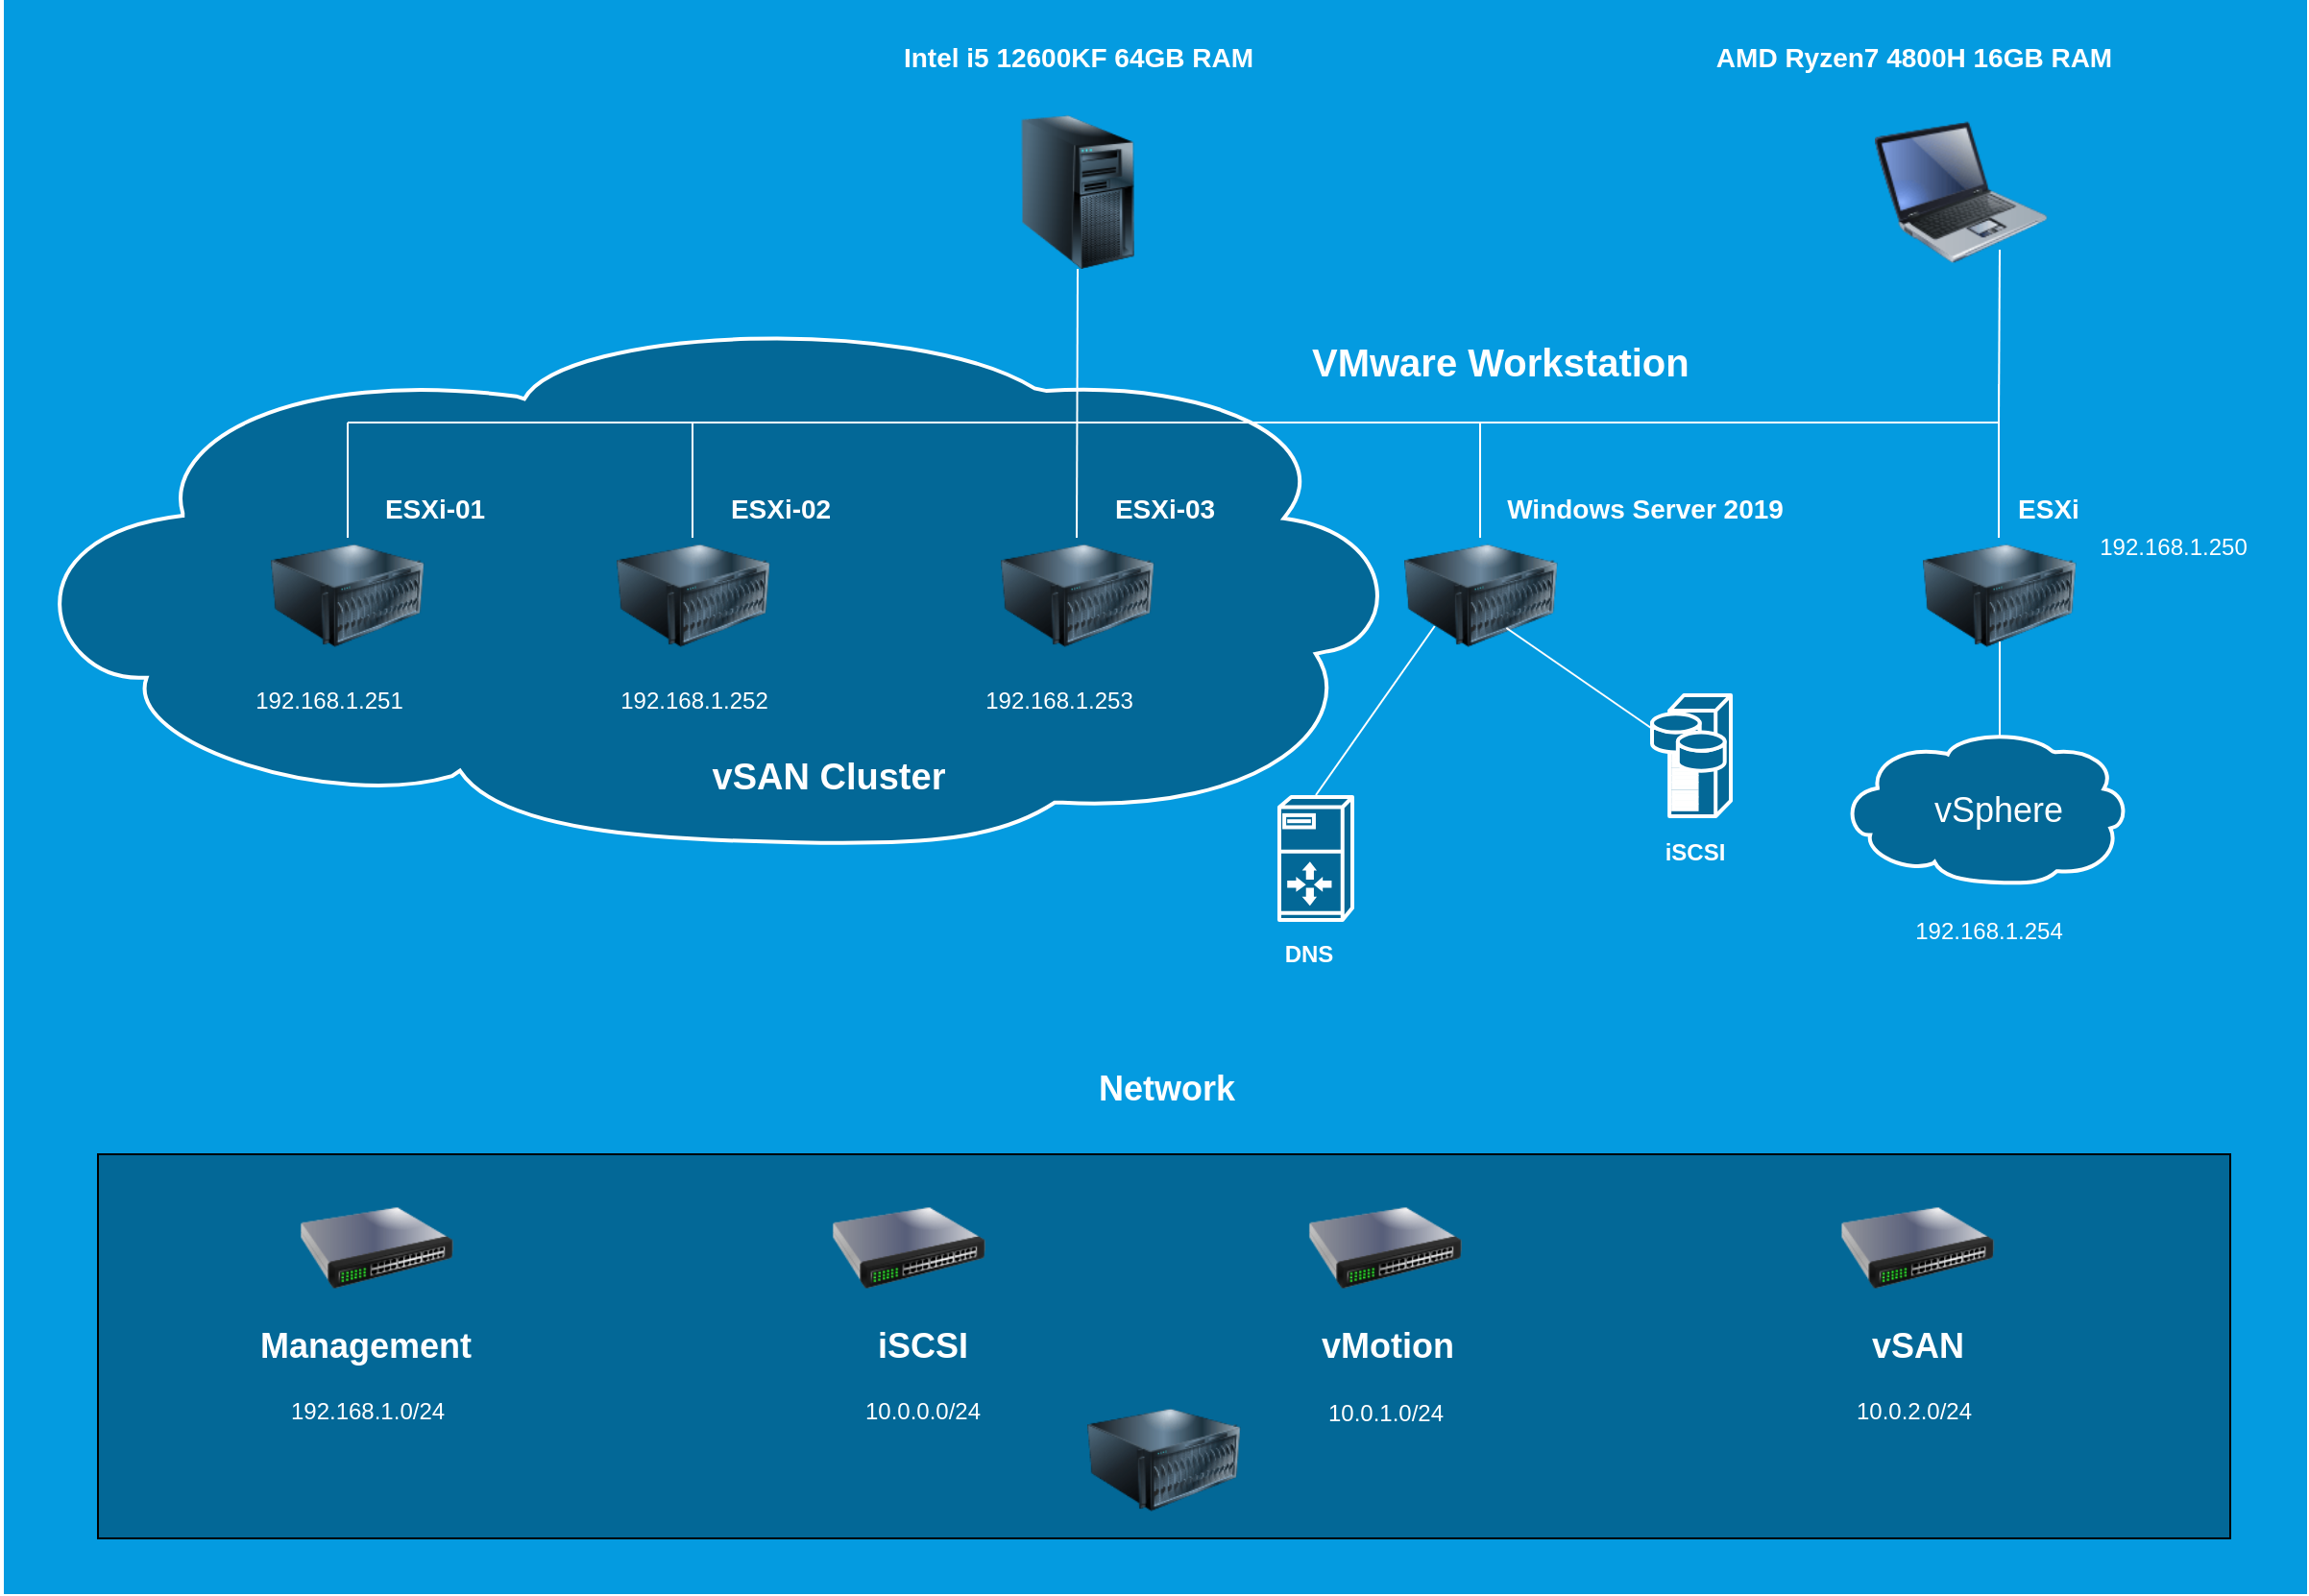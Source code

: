 <mxfile version="20.4.0" type="google"><diagram name="Page-1" id="55a83fd1-7818-8e21-69c5-c3457e3827bb"><mxGraphModel grid="1" page="1" gridSize="10" guides="1" tooltips="1" connect="1" arrows="1" fold="1" pageScale="1" pageWidth="1100" pageHeight="850" background="none" math="0" shadow="0"><root><mxCell id="0"/><mxCell id="1" parent="0"/><mxCell id="RrAlah2kebT5NiJxR4lU-110" value="" style="rounded=0;whiteSpace=wrap;html=1;labelBackgroundColor=none;fontSize=20;fontColor=#FFFFFF;fillColor=none;gradientColor=none;strokeColor=#036897;" vertex="1" parent="1"><mxGeometry x="594.5" y="721" width="120" height="60" as="geometry"/></mxCell><mxCell id="RrAlah2kebT5NiJxR4lU-75" value="" style="rounded=0;whiteSpace=wrap;html=1;fontSize=14;fontColor=#FFFFFF;fillColor=#049BE0;gradientColor=none;strokeColor=none;" vertex="1" parent="1"><mxGeometry x="-79" width="1199" height="830" as="geometry"/></mxCell><mxCell id="RrAlah2kebT5NiJxR4lU-73" value="" style="shape=mxgraph.cisco.storage.cloud;sketch=0;html=1;pointerEvents=1;dashed=0;fillColor=#036897;strokeColor=#ffffff;strokeWidth=2;verticalLabelPosition=bottom;verticalAlign=top;align=center;outlineConnect=0;" vertex="1" parent="1"><mxGeometry x="-80" y="163.48" width="730" height="276.52" as="geometry"/></mxCell><mxCell id="RrAlah2kebT5NiJxR4lU-71" value="" style="shape=mxgraph.cisco.storage.cloud;sketch=0;html=1;pointerEvents=1;dashed=0;fillColor=#036897;strokeColor=#ffffff;strokeWidth=2;verticalLabelPosition=bottom;verticalAlign=top;align=center;outlineConnect=0;" vertex="1" parent="1"><mxGeometry x="877.1" y="380" width="150" height="80" as="geometry"/></mxCell><mxCell id="RrAlah2kebT5NiJxR4lU-10" value="" style="image;html=1;image=img/lib/clip_art/computers/Server_128x128.png" vertex="1" parent="1"><mxGeometry x="60" y="270" width="80" height="80" as="geometry"/></mxCell><mxCell id="RrAlah2kebT5NiJxR4lU-11" value="" style="image;html=1;image=img/lib/clip_art/computers/Server_Tower_128x128.png" vertex="1" parent="1"><mxGeometry x="440" y="60" width="80" height="80" as="geometry"/></mxCell><mxCell id="RrAlah2kebT5NiJxR4lU-13" value="" style="image;html=1;image=img/lib/clip_art/computers/Server_128x128.png" vertex="1" parent="1"><mxGeometry x="240" y="270" width="80" height="80" as="geometry"/></mxCell><mxCell id="RrAlah2kebT5NiJxR4lU-14" value="" style="image;html=1;image=img/lib/clip_art/computers/Server_128x128.png" vertex="1" parent="1"><mxGeometry x="440" y="270" width="80" height="80" as="geometry"/></mxCell><mxCell id="RrAlah2kebT5NiJxR4lU-15" value="" style="image;html=1;image=img/lib/clip_art/computers/Server_128x128.png" vertex="1" parent="1"><mxGeometry x="650" y="270" width="80" height="80" as="geometry"/></mxCell><mxCell id="RrAlah2kebT5NiJxR4lU-17" value="" style="image;html=1;image=img/lib/clip_art/computers/Laptop_128x128.png" vertex="1" parent="1"><mxGeometry x="895" y="60" width="90" height="80" as="geometry"/></mxCell><mxCell id="RrAlah2kebT5NiJxR4lU-18" value="" style="image;html=1;image=img/lib/clip_art/computers/Server_128x128.png" vertex="1" parent="1"><mxGeometry x="920" y="270" width="80" height="80" as="geometry"/></mxCell><mxCell id="RrAlah2kebT5NiJxR4lU-20" value="" style="endArrow=none;html=1;rounded=0;strokeColor=#FFFFFF;" edge="1" parent="1"><mxGeometry width="50" height="50" relative="1" as="geometry"><mxPoint x="100" y="220" as="sourcePoint"/><mxPoint x="960" y="220" as="targetPoint"/></mxGeometry></mxCell><mxCell id="RrAlah2kebT5NiJxR4lU-21" value="" style="endArrow=none;html=1;rounded=0;strokeColor=#FFFFFF;" edge="1" parent="1"><mxGeometry width="50" height="50" relative="1" as="geometry"><mxPoint x="100" y="280" as="sourcePoint"/><mxPoint x="100" y="220" as="targetPoint"/></mxGeometry></mxCell><mxCell id="RrAlah2kebT5NiJxR4lU-22" value="" style="endArrow=none;html=1;rounded=0;strokeColor=#FFFFFF;" edge="1" parent="1"><mxGeometry width="50" height="50" relative="1" as="geometry"><mxPoint x="279.5" y="280" as="sourcePoint"/><mxPoint x="279.5" y="220" as="targetPoint"/></mxGeometry></mxCell><mxCell id="RrAlah2kebT5NiJxR4lU-23" value="" style="endArrow=none;html=1;rounded=0;entryX=0.5;entryY=1;entryDx=0;entryDy=0;strokeColor=#FFFFFF;" edge="1" parent="1" target="RrAlah2kebT5NiJxR4lU-11"><mxGeometry width="50" height="50" relative="1" as="geometry"><mxPoint x="479.5" y="280" as="sourcePoint"/><mxPoint x="479.5" y="220" as="targetPoint"/><Array as="points"/></mxGeometry></mxCell><mxCell id="RrAlah2kebT5NiJxR4lU-24" value="" style="endArrow=none;html=1;rounded=0;strokeColor=#FFFFFF;" edge="1" parent="1"><mxGeometry width="50" height="50" relative="1" as="geometry"><mxPoint x="689.5" y="280" as="sourcePoint"/><mxPoint x="689.5" y="220" as="targetPoint"/></mxGeometry></mxCell><mxCell id="RrAlah2kebT5NiJxR4lU-26" value="" style="endArrow=none;html=1;rounded=0;strokeColor=#FFFFFF;" edge="1" parent="1"><mxGeometry width="50" height="50" relative="1" as="geometry"><mxPoint x="959.5" y="220" as="sourcePoint"/><mxPoint x="960" y="130" as="targetPoint"/></mxGeometry></mxCell><mxCell id="RrAlah2kebT5NiJxR4lU-28" value="" style="endArrow=none;html=1;rounded=0;strokeColor=#FFFFFF;" edge="1" parent="1"><mxGeometry width="50" height="50" relative="1" as="geometry"><mxPoint x="959.5" y="280" as="sourcePoint"/><mxPoint x="959.5" y="200" as="targetPoint"/></mxGeometry></mxCell><mxCell id="RrAlah2kebT5NiJxR4lU-32" value="Intel i5 12600KF 64GB RAM" style="text;html=1;resizable=0;autosize=1;align=center;verticalAlign=middle;points=[];fillColor=none;strokeColor=none;rounded=0;fontSize=14;fontStyle=1;fontColor=#FFFFFF;" vertex="1" parent="1"><mxGeometry x="375" y="15" width="210" height="30" as="geometry"/></mxCell><mxCell id="RrAlah2kebT5NiJxR4lU-33" value="ESXi-01" style="text;html=1;resizable=0;autosize=1;align=center;verticalAlign=middle;points=[];fillColor=none;strokeColor=none;rounded=0;fontStyle=1;fontColor=#FFFFFF;fontSize=14;" vertex="1" parent="1"><mxGeometry x="105" y="250" width="80" height="30" as="geometry"/></mxCell><mxCell id="RrAlah2kebT5NiJxR4lU-35" value="ESXi-02" style="text;html=1;resizable=0;autosize=1;align=center;verticalAlign=middle;points=[];fillColor=none;strokeColor=none;rounded=0;fontColor=#FFFFFF;fontStyle=1;fontSize=14;" vertex="1" parent="1"><mxGeometry x="285" y="250" width="80" height="30" as="geometry"/></mxCell><mxCell id="RrAlah2kebT5NiJxR4lU-36" value="ESXi-03" style="text;html=1;resizable=0;autosize=1;align=center;verticalAlign=middle;points=[];fillColor=none;strokeColor=none;rounded=0;fontColor=#FFFFFF;fontStyle=1;fontSize=14;" vertex="1" parent="1"><mxGeometry x="485" y="250" width="80" height="30" as="geometry"/></mxCell><mxCell id="RrAlah2kebT5NiJxR4lU-37" value="Windows Server 2019" style="text;html=1;resizable=0;autosize=1;align=center;verticalAlign=middle;points=[];fillColor=none;strokeColor=none;rounded=0;fontSize=14;fontStyle=1;fontColor=#FFFFFF;" vertex="1" parent="1"><mxGeometry x="690" y="250" width="170" height="30" as="geometry"/></mxCell><mxCell id="RrAlah2kebT5NiJxR4lU-38" value="vSphere" style="text;html=1;resizable=0;autosize=1;align=center;verticalAlign=middle;points=[];fillColor=none;strokeColor=none;rounded=0;fontColor=#FFFFFF;fontSize=18;" vertex="1" parent="1"><mxGeometry x="914" y="402" width="90" height="40" as="geometry"/></mxCell><mxCell id="RrAlah2kebT5NiJxR4lU-39" value="AMD Ryzen7 4800H 16GB RAM" style="text;html=1;resizable=0;autosize=1;align=center;verticalAlign=middle;points=[];fillColor=none;strokeColor=none;rounded=0;fontSize=14;fontColor=#FFFFFF;fontStyle=1" vertex="1" parent="1"><mxGeometry x="800" y="15" width="230" height="30" as="geometry"/></mxCell><mxCell id="RrAlah2kebT5NiJxR4lU-40" value="" style="shape=mxgraph.cisco.servers.storage_server;sketch=0;html=1;pointerEvents=1;dashed=0;fillColor=#036897;strokeColor=#ffffff;strokeWidth=2;verticalLabelPosition=bottom;verticalAlign=top;align=center;outlineConnect=0;" vertex="1" parent="1"><mxGeometry x="779.01" y="362" width="40.99" height="63" as="geometry"/></mxCell><mxCell id="RrAlah2kebT5NiJxR4lU-41" value="" style="shape=mxgraph.cisco.servers.server_with_router;sketch=0;html=1;pointerEvents=1;dashed=0;fillColor=#036897;strokeColor=#ffffff;strokeWidth=2;verticalLabelPosition=bottom;verticalAlign=top;align=center;outlineConnect=0;" vertex="1" parent="1"><mxGeometry x="585" y="415" width="38" height="64" as="geometry"/></mxCell><mxCell id="RrAlah2kebT5NiJxR4lU-53" value="" style="endArrow=none;html=1;rounded=0;strokeColor=#FFFFFF;" edge="1" parent="1" target="RrAlah2kebT5NiJxR4lU-40"><mxGeometry width="50" height="50" relative="1" as="geometry"><mxPoint x="703.201" y="327" as="sourcePoint"/><mxPoint x="739.505" y="437" as="targetPoint"/></mxGeometry></mxCell><mxCell id="RrAlah2kebT5NiJxR4lU-54" value="DNS" style="text;html=1;resizable=0;autosize=1;align=center;verticalAlign=middle;points=[];fillColor=none;strokeColor=none;rounded=0;fontColor=#FFFFFF;fontStyle=1" vertex="1" parent="1"><mxGeometry x="575" y="482" width="50" height="30" as="geometry"/></mxCell><mxCell id="RrAlah2kebT5NiJxR4lU-55" value="iSCSI" style="text;html=1;resizable=0;autosize=1;align=center;verticalAlign=middle;points=[];fillColor=none;strokeColor=none;rounded=0;fontColor=#FFFFFF;fontStyle=1" vertex="1" parent="1"><mxGeometry x="775.51" y="429" width="50" height="30" as="geometry"/></mxCell><mxCell id="RrAlah2kebT5NiJxR4lU-56" value="192.168.1.251" style="text;html=1;resizable=0;autosize=1;align=center;verticalAlign=middle;points=[];fillColor=none;strokeColor=none;rounded=0;fontColor=#FFFFFF;" vertex="1" parent="1"><mxGeometry x="40" y="350" width="100" height="30" as="geometry"/></mxCell><mxCell id="RrAlah2kebT5NiJxR4lU-58" value="192.168.1.252" style="text;html=1;resizable=0;autosize=1;align=center;verticalAlign=middle;points=[];fillColor=none;strokeColor=none;rounded=0;fontColor=#FFFFFF;" vertex="1" parent="1"><mxGeometry x="230" y="350" width="100" height="30" as="geometry"/></mxCell><mxCell id="RrAlah2kebT5NiJxR4lU-59" value="192.168.1.253" style="text;html=1;resizable=0;autosize=1;align=center;verticalAlign=middle;points=[];fillColor=none;strokeColor=none;rounded=0;fontColor=#FFFFFF;" vertex="1" parent="1"><mxGeometry x="420" y="350" width="100" height="30" as="geometry"/></mxCell><mxCell id="RrAlah2kebT5NiJxR4lU-60" value="192.168.1.250" style="text;html=1;resizable=0;autosize=1;align=center;verticalAlign=middle;points=[];fillColor=none;strokeColor=none;rounded=0;fontColor=#FFFFFF;" vertex="1" parent="1"><mxGeometry x="1000" y="270" width="100" height="30" as="geometry"/></mxCell><mxCell id="RrAlah2kebT5NiJxR4lU-64" value="ESXi" style="text;html=1;resizable=0;autosize=1;align=center;verticalAlign=middle;points=[];fillColor=none;strokeColor=none;rounded=0;fontColor=#FFFFFF;fontSize=14;fontStyle=1" vertex="1" parent="1"><mxGeometry x="955" y="250" width="60" height="30" as="geometry"/></mxCell><mxCell id="RrAlah2kebT5NiJxR4lU-65" value="192.168.1.254" style="text;html=1;resizable=0;autosize=1;align=center;verticalAlign=middle;points=[];fillColor=none;strokeColor=none;rounded=0;fontColor=#FFFFFF;" vertex="1" parent="1"><mxGeometry x="904" y="470" width="100" height="30" as="geometry"/></mxCell><mxCell id="RrAlah2kebT5NiJxR4lU-69" value="" style="endArrow=none;html=1;rounded=0;strokeColor=#FFFFFF;" edge="1" parent="1"><mxGeometry width="50" height="50" relative="1" as="geometry"><mxPoint x="960" y="384" as="sourcePoint"/><mxPoint x="960" y="334" as="targetPoint"/></mxGeometry></mxCell><mxCell id="RrAlah2kebT5NiJxR4lU-74" value="vSAN Cluster" style="text;html=1;resizable=0;autosize=1;align=center;verticalAlign=middle;points=[];fillColor=none;strokeColor=none;rounded=0;fontColor=#FFFFFF;fontSize=19;fontStyle=1" vertex="1" parent="1"><mxGeometry x="280" y="385" width="140" height="40" as="geometry"/></mxCell><mxCell id="RrAlah2kebT5NiJxR4lU-77" value="" style="rounded=0;whiteSpace=wrap;html=1;fontSize=18;fontColor=#FFFFFF;fillColor=#036897;gradientColor=none;" vertex="1" parent="1"><mxGeometry x="-30" y="601" width="1110" height="200" as="geometry"/></mxCell><mxCell id="RrAlah2kebT5NiJxR4lU-78" value="" style="image;html=1;image=img/lib/clip_art/networking/Switch_128x128.png;fontSize=18;fontColor=#FFFFFF;fillColor=#036897;gradientColor=none;" vertex="1" parent="1"><mxGeometry x="352" y="610" width="80" height="80" as="geometry"/></mxCell><mxCell id="RrAlah2kebT5NiJxR4lU-92" value="" style="image;html=1;image=img/lib/clip_art/networking/Switch_128x128.png;fontSize=18;fontColor=#FFFFFF;fillColor=#036897;gradientColor=none;" vertex="1" parent="1"><mxGeometry x="75" y="610" width="80" height="80" as="geometry"/></mxCell><mxCell id="RrAlah2kebT5NiJxR4lU-93" value="" style="image;html=1;image=img/lib/clip_art/networking/Switch_128x128.png;fontSize=18;fontColor=#FFFFFF;fillColor=#036897;gradientColor=none;" vertex="1" parent="1"><mxGeometry x="600" y="610" width="80" height="80" as="geometry"/></mxCell><mxCell id="RrAlah2kebT5NiJxR4lU-94" value="" style="image;html=1;image=img/lib/clip_art/networking/Switch_128x128.png;fontSize=18;fontColor=#FFFFFF;fillColor=#036897;gradientColor=none;" vertex="1" parent="1"><mxGeometry x="877.1" y="610" width="80" height="80" as="geometry"/></mxCell><mxCell id="RrAlah2kebT5NiJxR4lU-95" value="Management" style="text;html=1;resizable=0;autosize=1;align=center;verticalAlign=middle;points=[];fillColor=none;strokeColor=none;rounded=0;fontColor=#FFFFFF;fontSize=18;fontStyle=1" vertex="1" parent="1"><mxGeometry x="44" y="681" width="130" height="40" as="geometry"/></mxCell><mxCell id="RrAlah2kebT5NiJxR4lU-96" value="iSCSI" style="text;html=1;resizable=0;autosize=1;align=center;verticalAlign=middle;points=[];fillColor=none;strokeColor=none;rounded=0;fontColor=#FFFFFF;fontSize=18;fontStyle=1" vertex="1" parent="1"><mxGeometry x="364" y="681" width="70" height="40" as="geometry"/></mxCell><mxCell id="RrAlah2kebT5NiJxR4lU-97" value="vMotion" style="text;html=1;resizable=0;autosize=1;align=center;verticalAlign=middle;points=[];fillColor=none;strokeColor=none;rounded=0;fontColor=#FFFFFF;fontSize=18;fontStyle=1" vertex="1" parent="1"><mxGeometry x="596" y="681" width="90" height="40" as="geometry"/></mxCell><mxCell id="RrAlah2kebT5NiJxR4lU-98" value="vSAN" style="text;html=1;resizable=0;autosize=1;align=center;verticalAlign=middle;points=[];fillColor=none;strokeColor=none;rounded=0;fontColor=#FFFFFF;fontSize=18;fontStyle=1" vertex="1" parent="1"><mxGeometry x="882.1" y="681" width="70" height="40" as="geometry"/></mxCell><mxCell id="RrAlah2kebT5NiJxR4lU-99" value="" style="image;html=1;image=img/lib/clip_art/computers/Server_128x128.png" vertex="1" parent="1"><mxGeometry x="485" y="720" width="80" height="80" as="geometry"/></mxCell><mxCell id="RrAlah2kebT5NiJxR4lU-101" value="192.168.1.0/24" style="text;html=1;resizable=0;autosize=1;align=center;verticalAlign=middle;points=[];fillColor=none;strokeColor=none;rounded=0;fontColor=#FFFFFF;" vertex="1" parent="1"><mxGeometry x="60" y="720" width="100" height="30" as="geometry"/></mxCell><mxCell id="RrAlah2kebT5NiJxR4lU-102" value="10.0.0.0/24" style="text;html=1;resizable=0;autosize=1;align=center;verticalAlign=middle;points=[];fillColor=none;strokeColor=none;rounded=0;fontColor=#FFFFFF;" vertex="1" parent="1"><mxGeometry x="359" y="720" width="80" height="30" as="geometry"/></mxCell><mxCell id="RrAlah2kebT5NiJxR4lU-103" value="10.0.1.0/24" style="text;html=1;resizable=0;autosize=1;align=center;verticalAlign=middle;points=[];fillColor=none;strokeColor=none;rounded=0;fontColor=#FFFFFF;" vertex="1" parent="1"><mxGeometry x="600" y="721" width="80" height="30" as="geometry"/></mxCell><mxCell id="RrAlah2kebT5NiJxR4lU-104" value="10.0.2.0/24" style="text;html=1;resizable=0;autosize=1;align=center;verticalAlign=middle;points=[];fillColor=none;strokeColor=none;rounded=0;fontColor=#FFFFFF;" vertex="1" parent="1"><mxGeometry x="875" y="720" width="80" height="30" as="geometry"/></mxCell><mxCell id="RrAlah2kebT5NiJxR4lU-105" value="&lt;span style=&quot;font-family: Helvetica; font-size: 20px; font-style: normal; font-variant-ligatures: normal; font-variant-caps: normal; font-weight: 700; letter-spacing: normal; orphans: 2; text-align: center; text-indent: 0px; text-transform: none; widows: 2; word-spacing: 0px; -webkit-text-stroke-width: 0px; text-decoration-thickness: initial; text-decoration-style: initial; text-decoration-color: initial; float: none; display: inline !important;&quot;&gt;VMware Workstation&lt;/span&gt;" style="text;whiteSpace=wrap;html=1;fontSize=20;fontColor=#FFFFFF;labelBackgroundColor=none;fillColor=none;" vertex="1" parent="1"><mxGeometry x="600" y="170" width="220" height="50" as="geometry"/></mxCell><mxCell id="RrAlah2kebT5NiJxR4lU-114" value="" style="endArrow=none;html=1;rounded=0;strokeColor=#FFFFFF;fontSize=20;fontColor=#FFFFFF;" edge="1" parent="1"><mxGeometry width="50" height="50" relative="1" as="geometry"><mxPoint x="604" y="414" as="sourcePoint"/><mxPoint x="665.875" y="326" as="targetPoint"/></mxGeometry></mxCell><mxCell id="RrAlah2kebT5NiJxR4lU-115" value="Network" style="text;html=1;resizable=0;autosize=1;align=center;verticalAlign=middle;points=[];fillColor=none;strokeColor=none;rounded=0;fontColor=#FFFFFF;fontSize=18;fontStyle=1" vertex="1" parent="1"><mxGeometry x="481" y="547" width="90" height="40" as="geometry"/></mxCell></root></mxGraphModel></diagram></mxfile>